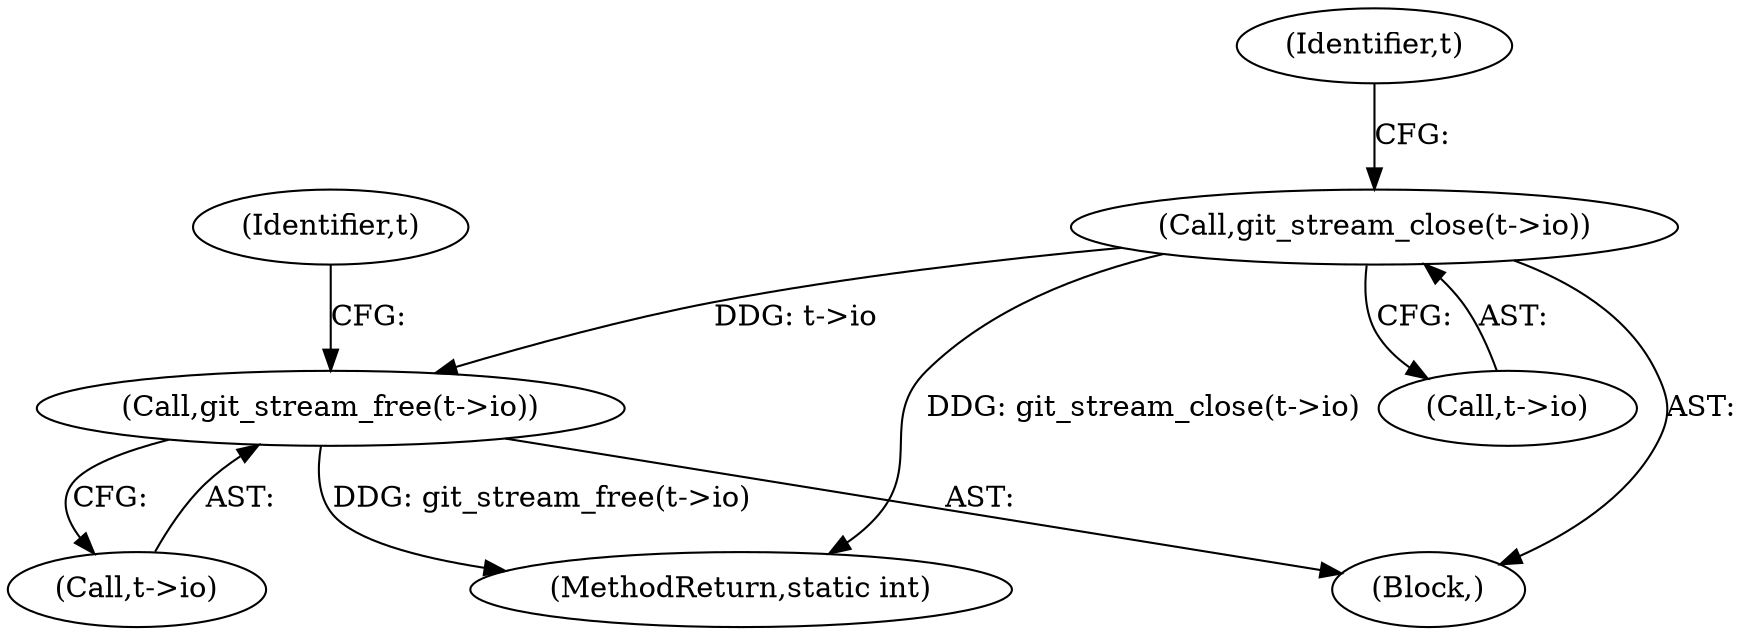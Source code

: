 digraph "0_libgit2_9a64e62f0f20c9cf9b2e1609f037060eb2d8eb22@API" {
"1000129" [label="(Call,git_stream_free(t->io))"];
"1000125" [label="(Call,git_stream_close(t->io))"];
"1000130" [label="(Call,t->io)"];
"1000124" [label="(Block,)"];
"1000125" [label="(Call,git_stream_close(t->io))"];
"1000289" [label="(MethodReturn,static int)"];
"1000135" [label="(Identifier,t)"];
"1000131" [label="(Identifier,t)"];
"1000129" [label="(Call,git_stream_free(t->io))"];
"1000126" [label="(Call,t->io)"];
"1000129" -> "1000124"  [label="AST: "];
"1000129" -> "1000130"  [label="CFG: "];
"1000130" -> "1000129"  [label="AST: "];
"1000135" -> "1000129"  [label="CFG: "];
"1000129" -> "1000289"  [label="DDG: git_stream_free(t->io)"];
"1000125" -> "1000129"  [label="DDG: t->io"];
"1000125" -> "1000124"  [label="AST: "];
"1000125" -> "1000126"  [label="CFG: "];
"1000126" -> "1000125"  [label="AST: "];
"1000131" -> "1000125"  [label="CFG: "];
"1000125" -> "1000289"  [label="DDG: git_stream_close(t->io)"];
}
